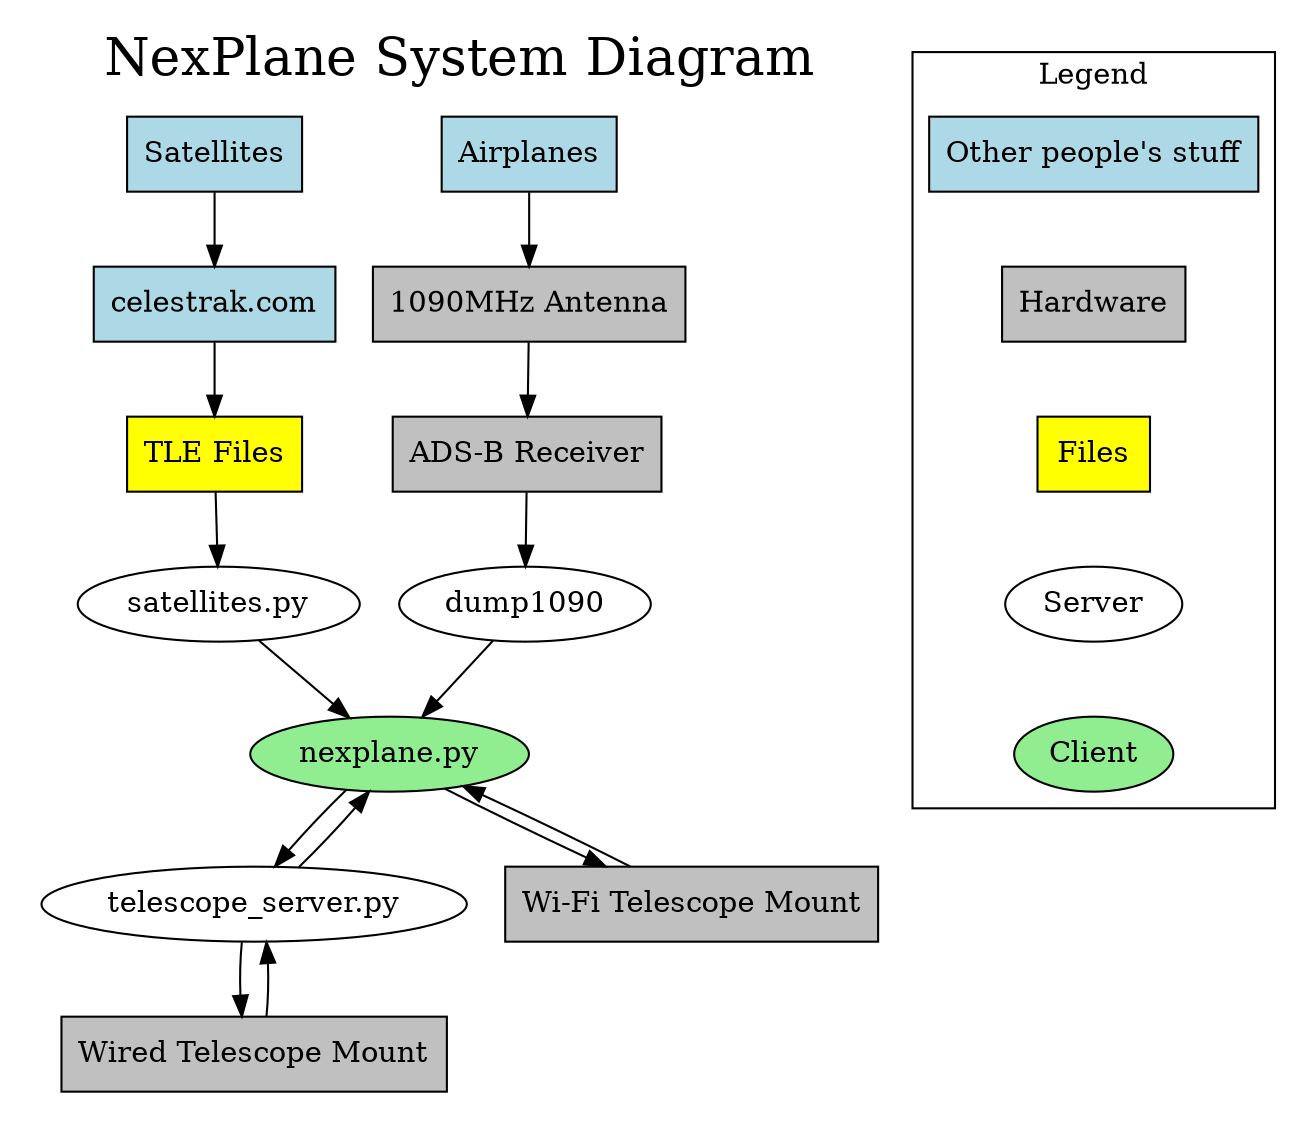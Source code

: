 digraph diagram {
    subgraph cluster_diagram {
        label="NexPlane System Diagram";
        color=white;
        fontsize=25;

        Airplanes -> antenna;
        antenna -> adsb;
        adsb -> dump1090;
        dump1090 -> nexplane;

        Satellites -> CelesTrak;
        CelesTrak -> files;
        files -> tle_proc;
        tle_proc -> nexplane;

        nexplane -> bridge;
        bridge -> nexplane;
        bridge -> wired_mount;
        wired_mount -> bridge;

        nexplane -> wifi_mount;
        wifi_mount -> nexplane;

        CelesTrak [label="celestrak.com", shape=box, style=filled, color=black, fillcolor=lightblue];
        antenna [label="1090MHz Antenna", shape=box, style=filled, color=black, fillcolor=grey];
        adsb [label="ADS-B Receiver", shape=box, style=filled, color=black, fillcolor=grey];
        nexplane [label="nexplane.py" style=filled, color=black, fillcolor=lightgreen];
        bridge [label="telescope_server.py"];
        wired_mount [label="Wired Telescope Mount", shape=box, style=filled, color=black, fillcolor=grey];
        wifi_mount [label="Wi-Fi Telescope Mount", shape=box, style=filled, color=black, fillcolor=grey];
        tle_proc [label="satellites.py"];
        files [label="TLE Files", shape=box, style=filled, color=black, fillcolor=yellow];
        Airplanes [shape=box, style=filled, color=black, fillcolor=lightblue];
        Satellites [shape=box, style=filled, color=black, fillcolor=lightblue];
    }

    subgraph cluster_legend {
        label="Legend";
        theirs -> yours -> Files -> Server -> Client [style=invis];
        Client [style=filled, color=black, fillcolor=lightgreen];
        theirs [label="Other people's stuff", shape=box, style=filled, color=black, fillcolor=lightblue];
        yours [label="Hardware", shape=box, style=filled, color=black, fillcolor=grey];
        Files [shape=box, style=filled, color=black, fillcolor=yellow];
    }
}
